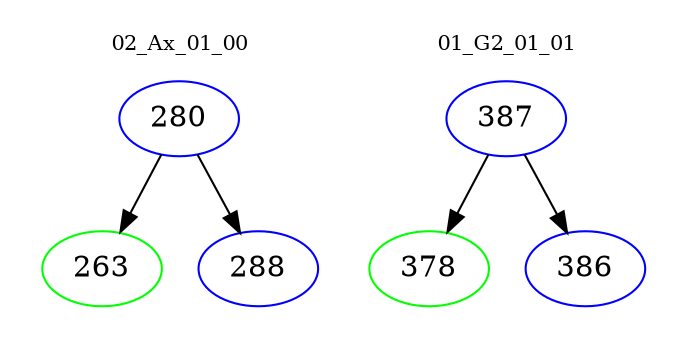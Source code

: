 digraph{
subgraph cluster_0 {
color = white
label = "02_Ax_01_00";
fontsize=10;
T0_280 [label="280", color="blue"]
T0_280 -> T0_263 [color="black"]
T0_263 [label="263", color="green"]
T0_280 -> T0_288 [color="black"]
T0_288 [label="288", color="blue"]
}
subgraph cluster_1 {
color = white
label = "01_G2_01_01";
fontsize=10;
T1_387 [label="387", color="blue"]
T1_387 -> T1_378 [color="black"]
T1_378 [label="378", color="green"]
T1_387 -> T1_386 [color="black"]
T1_386 [label="386", color="blue"]
}
}
